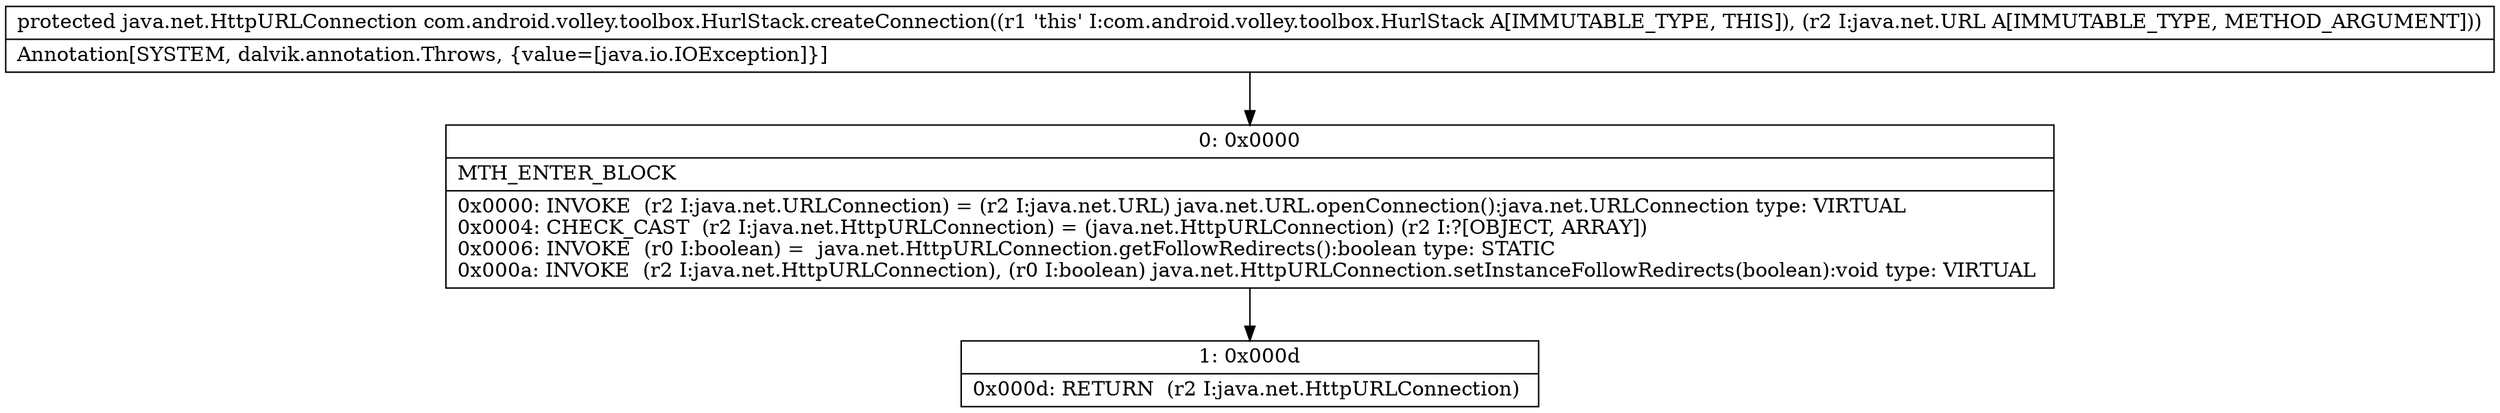 digraph "CFG forcom.android.volley.toolbox.HurlStack.createConnection(Ljava\/net\/URL;)Ljava\/net\/HttpURLConnection;" {
Node_0 [shape=record,label="{0\:\ 0x0000|MTH_ENTER_BLOCK\l|0x0000: INVOKE  (r2 I:java.net.URLConnection) = (r2 I:java.net.URL) java.net.URL.openConnection():java.net.URLConnection type: VIRTUAL \l0x0004: CHECK_CAST  (r2 I:java.net.HttpURLConnection) = (java.net.HttpURLConnection) (r2 I:?[OBJECT, ARRAY]) \l0x0006: INVOKE  (r0 I:boolean) =  java.net.HttpURLConnection.getFollowRedirects():boolean type: STATIC \l0x000a: INVOKE  (r2 I:java.net.HttpURLConnection), (r0 I:boolean) java.net.HttpURLConnection.setInstanceFollowRedirects(boolean):void type: VIRTUAL \l}"];
Node_1 [shape=record,label="{1\:\ 0x000d|0x000d: RETURN  (r2 I:java.net.HttpURLConnection) \l}"];
MethodNode[shape=record,label="{protected java.net.HttpURLConnection com.android.volley.toolbox.HurlStack.createConnection((r1 'this' I:com.android.volley.toolbox.HurlStack A[IMMUTABLE_TYPE, THIS]), (r2 I:java.net.URL A[IMMUTABLE_TYPE, METHOD_ARGUMENT]))  | Annotation[SYSTEM, dalvik.annotation.Throws, \{value=[java.io.IOException]\}]\l}"];
MethodNode -> Node_0;
Node_0 -> Node_1;
}

